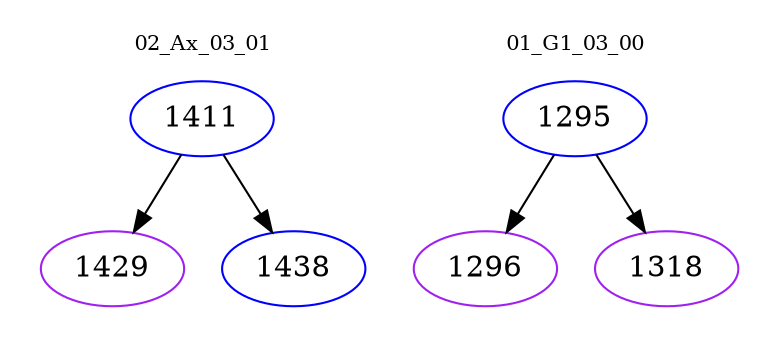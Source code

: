 digraph{
subgraph cluster_0 {
color = white
label = "02_Ax_03_01";
fontsize=10;
T0_1411 [label="1411", color="blue"]
T0_1411 -> T0_1429 [color="black"]
T0_1429 [label="1429", color="purple"]
T0_1411 -> T0_1438 [color="black"]
T0_1438 [label="1438", color="blue"]
}
subgraph cluster_1 {
color = white
label = "01_G1_03_00";
fontsize=10;
T1_1295 [label="1295", color="blue"]
T1_1295 -> T1_1296 [color="black"]
T1_1296 [label="1296", color="purple"]
T1_1295 -> T1_1318 [color="black"]
T1_1318 [label="1318", color="purple"]
}
}
